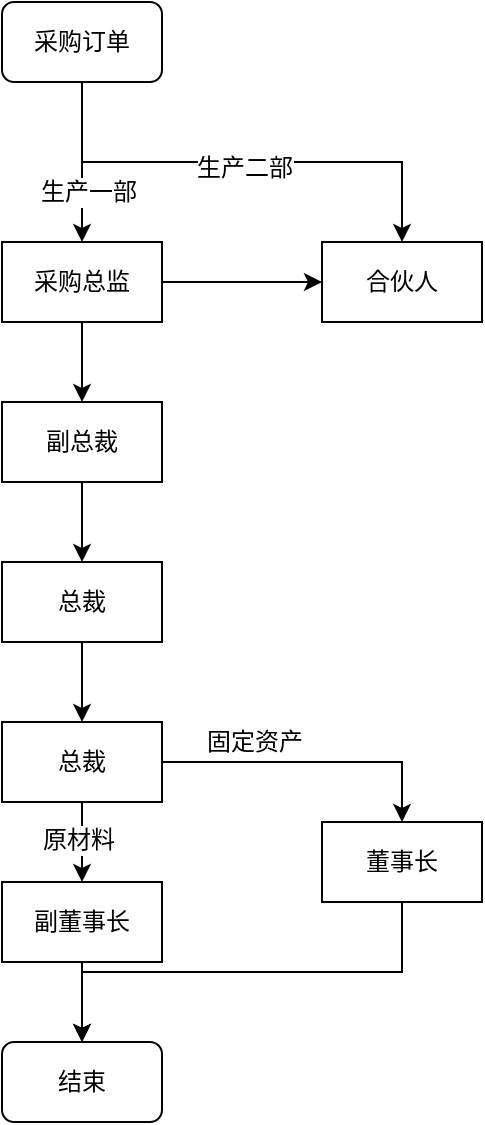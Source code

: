 <mxfile version="10.8.8" type="github"><diagram id="ffYdJT-XFeB85Uy6v92Y" name="Ã§Â¬Â¬ 1 Ã©Â¡Âµ"><mxGraphModel dx="840" dy="1605" grid="1" gridSize="10" guides="1" tooltips="1" connect="1" arrows="1" fold="1" page="1" pageScale="1" pageWidth="827" pageHeight="1169" math="0" shadow="0"><root><mxCell id="0"/><mxCell id="1" parent="0"/><mxCell id="v7qbSXmd2wotJv9jxuf7-5" style="edgeStyle=orthogonalEdgeStyle;rounded=0;orthogonalLoop=1;jettySize=auto;html=1;exitX=0.5;exitY=1;exitDx=0;exitDy=0;entryX=0.5;entryY=0;entryDx=0;entryDy=0;" parent="1" source="v7qbSXmd2wotJv9jxuf7-1" target="v7qbSXmd2wotJv9jxuf7-4" edge="1"><mxGeometry relative="1" as="geometry"/></mxCell><mxCell id="Iau8v4EFnwcn5ndCrO1W-4" value="生产一部" style="text;html=1;resizable=0;points=[];align=center;verticalAlign=middle;labelBackgroundColor=#ffffff;" parent="v7qbSXmd2wotJv9jxuf7-5" vertex="1" connectable="0"><mxGeometry x="0.375" y="3" relative="1" as="geometry"><mxPoint as="offset"/></mxGeometry></mxCell><mxCell id="Iau8v4EFnwcn5ndCrO1W-3" style="edgeStyle=orthogonalEdgeStyle;rounded=0;orthogonalLoop=1;jettySize=auto;html=1;exitX=0.5;exitY=1;exitDx=0;exitDy=0;" parent="1" source="v7qbSXmd2wotJv9jxuf7-1" target="Iau8v4EFnwcn5ndCrO1W-1" edge="1"><mxGeometry relative="1" as="geometry"/></mxCell><mxCell id="Iau8v4EFnwcn5ndCrO1W-5" value="生产二部" style="text;html=1;resizable=0;points=[];align=center;verticalAlign=middle;labelBackgroundColor=#ffffff;" parent="Iau8v4EFnwcn5ndCrO1W-3" vertex="1" connectable="0"><mxGeometry x="0.008" y="-3" relative="1" as="geometry"><mxPoint as="offset"/></mxGeometry></mxCell><mxCell id="v7qbSXmd2wotJv9jxuf7-1" value="采购订单" style="rounded=1;whiteSpace=wrap;html=1;" parent="1" vertex="1"><mxGeometry x="240" y="-1000" width="80" height="40" as="geometry"/></mxCell><mxCell id="v7qbSXmd2wotJv9jxuf7-7" value="" style="edgeStyle=orthogonalEdgeStyle;rounded=0;orthogonalLoop=1;jettySize=auto;html=1;" parent="1" source="v7qbSXmd2wotJv9jxuf7-4" target="v7qbSXmd2wotJv9jxuf7-6" edge="1"><mxGeometry relative="1" as="geometry"/></mxCell><mxCell id="Iau8v4EFnwcn5ndCrO1W-2" value="" style="edgeStyle=orthogonalEdgeStyle;rounded=0;orthogonalLoop=1;jettySize=auto;html=1;" parent="1" source="v7qbSXmd2wotJv9jxuf7-4" target="Iau8v4EFnwcn5ndCrO1W-1" edge="1"><mxGeometry relative="1" as="geometry"/></mxCell><mxCell id="v7qbSXmd2wotJv9jxuf7-4" value="采购总监" style="rounded=0;whiteSpace=wrap;html=1;" parent="1" vertex="1"><mxGeometry x="240" y="-880" width="80" height="40" as="geometry"/></mxCell><mxCell id="Iau8v4EFnwcn5ndCrO1W-1" value="合伙人" style="rounded=0;whiteSpace=wrap;html=1;" parent="1" vertex="1"><mxGeometry x="400" y="-880" width="80" height="40" as="geometry"/></mxCell><mxCell id="v7qbSXmd2wotJv9jxuf7-9" value="" style="edgeStyle=orthogonalEdgeStyle;rounded=0;orthogonalLoop=1;jettySize=auto;html=1;" parent="1" source="v7qbSXmd2wotJv9jxuf7-6" target="v7qbSXmd2wotJv9jxuf7-8" edge="1"><mxGeometry relative="1" as="geometry"/></mxCell><mxCell id="v7qbSXmd2wotJv9jxuf7-6" value="副总裁" style="rounded=0;whiteSpace=wrap;html=1;" parent="1" vertex="1"><mxGeometry x="240" y="-800" width="80" height="40" as="geometry"/></mxCell><mxCell id="Iau8v4EFnwcn5ndCrO1W-7" value="" style="edgeStyle=orthogonalEdgeStyle;rounded=0;orthogonalLoop=1;jettySize=auto;html=1;" parent="1" source="v7qbSXmd2wotJv9jxuf7-8" target="Iau8v4EFnwcn5ndCrO1W-6" edge="1"><mxGeometry relative="1" as="geometry"/></mxCell><mxCell id="v7qbSXmd2wotJv9jxuf7-8" value="总裁" style="rounded=0;whiteSpace=wrap;html=1;" parent="1" vertex="1"><mxGeometry x="240" y="-720" width="80" height="40" as="geometry"/></mxCell><mxCell id="Iau8v4EFnwcn5ndCrO1W-9" value="" style="edgeStyle=orthogonalEdgeStyle;rounded=0;orthogonalLoop=1;jettySize=auto;html=1;" parent="1" source="Iau8v4EFnwcn5ndCrO1W-6" target="Iau8v4EFnwcn5ndCrO1W-8" edge="1"><mxGeometry relative="1" as="geometry"/></mxCell><mxCell id="Iau8v4EFnwcn5ndCrO1W-14" value="原材料&lt;br&gt;" style="text;html=1;resizable=0;points=[];align=center;verticalAlign=middle;labelBackgroundColor=#ffffff;" parent="Iau8v4EFnwcn5ndCrO1W-9" vertex="1" connectable="0"><mxGeometry x="-0.05" y="-2" relative="1" as="geometry"><mxPoint as="offset"/></mxGeometry></mxCell><mxCell id="Iau8v4EFnwcn5ndCrO1W-12" style="edgeStyle=orthogonalEdgeStyle;rounded=0;orthogonalLoop=1;jettySize=auto;html=1;exitX=1;exitY=0.5;exitDx=0;exitDy=0;entryX=0.5;entryY=0;entryDx=0;entryDy=0;" parent="1" source="Iau8v4EFnwcn5ndCrO1W-6" target="Iau8v4EFnwcn5ndCrO1W-10" edge="1"><mxGeometry relative="1" as="geometry"/></mxCell><mxCell id="Iau8v4EFnwcn5ndCrO1W-13" value="固定资产" style="text;html=1;resizable=0;points=[];align=center;verticalAlign=middle;labelBackgroundColor=#ffffff;" parent="Iau8v4EFnwcn5ndCrO1W-12" vertex="1" connectable="0"><mxGeometry x="-0.044" y="-4" relative="1" as="geometry"><mxPoint x="-26" y="-14" as="offset"/></mxGeometry></mxCell><mxCell id="Iau8v4EFnwcn5ndCrO1W-6" value="总裁" style="rounded=0;whiteSpace=wrap;html=1;" parent="1" vertex="1"><mxGeometry x="240" y="-640" width="80" height="40" as="geometry"/></mxCell><mxCell id="ZMKHJREmC-DApjeurCwr-2" style="edgeStyle=orthogonalEdgeStyle;rounded=0;orthogonalLoop=1;jettySize=auto;html=1;exitX=0.5;exitY=1;exitDx=0;exitDy=0;" edge="1" parent="1" source="Iau8v4EFnwcn5ndCrO1W-8" target="ZMKHJREmC-DApjeurCwr-1"><mxGeometry relative="1" as="geometry"/></mxCell><mxCell id="Iau8v4EFnwcn5ndCrO1W-8" value="副董事长" style="rounded=0;whiteSpace=wrap;html=1;" parent="1" vertex="1"><mxGeometry x="240" y="-560" width="80" height="40" as="geometry"/></mxCell><mxCell id="ZMKHJREmC-DApjeurCwr-3" style="edgeStyle=orthogonalEdgeStyle;rounded=0;orthogonalLoop=1;jettySize=auto;html=1;exitX=0.5;exitY=1;exitDx=0;exitDy=0;entryX=0.5;entryY=0;entryDx=0;entryDy=0;" edge="1" parent="1" source="Iau8v4EFnwcn5ndCrO1W-10" target="ZMKHJREmC-DApjeurCwr-1"><mxGeometry relative="1" as="geometry"/></mxCell><mxCell id="Iau8v4EFnwcn5ndCrO1W-10" value="董事长" style="rounded=0;whiteSpace=wrap;html=1;" parent="1" vertex="1"><mxGeometry x="400" y="-590" width="80" height="40" as="geometry"/></mxCell><mxCell id="ZMKHJREmC-DApjeurCwr-1" value="结束" style="rounded=1;whiteSpace=wrap;html=1;" vertex="1" parent="1"><mxGeometry x="240" y="-480" width="80" height="40" as="geometry"/></mxCell></root></mxGraphModel></diagram></mxfile>